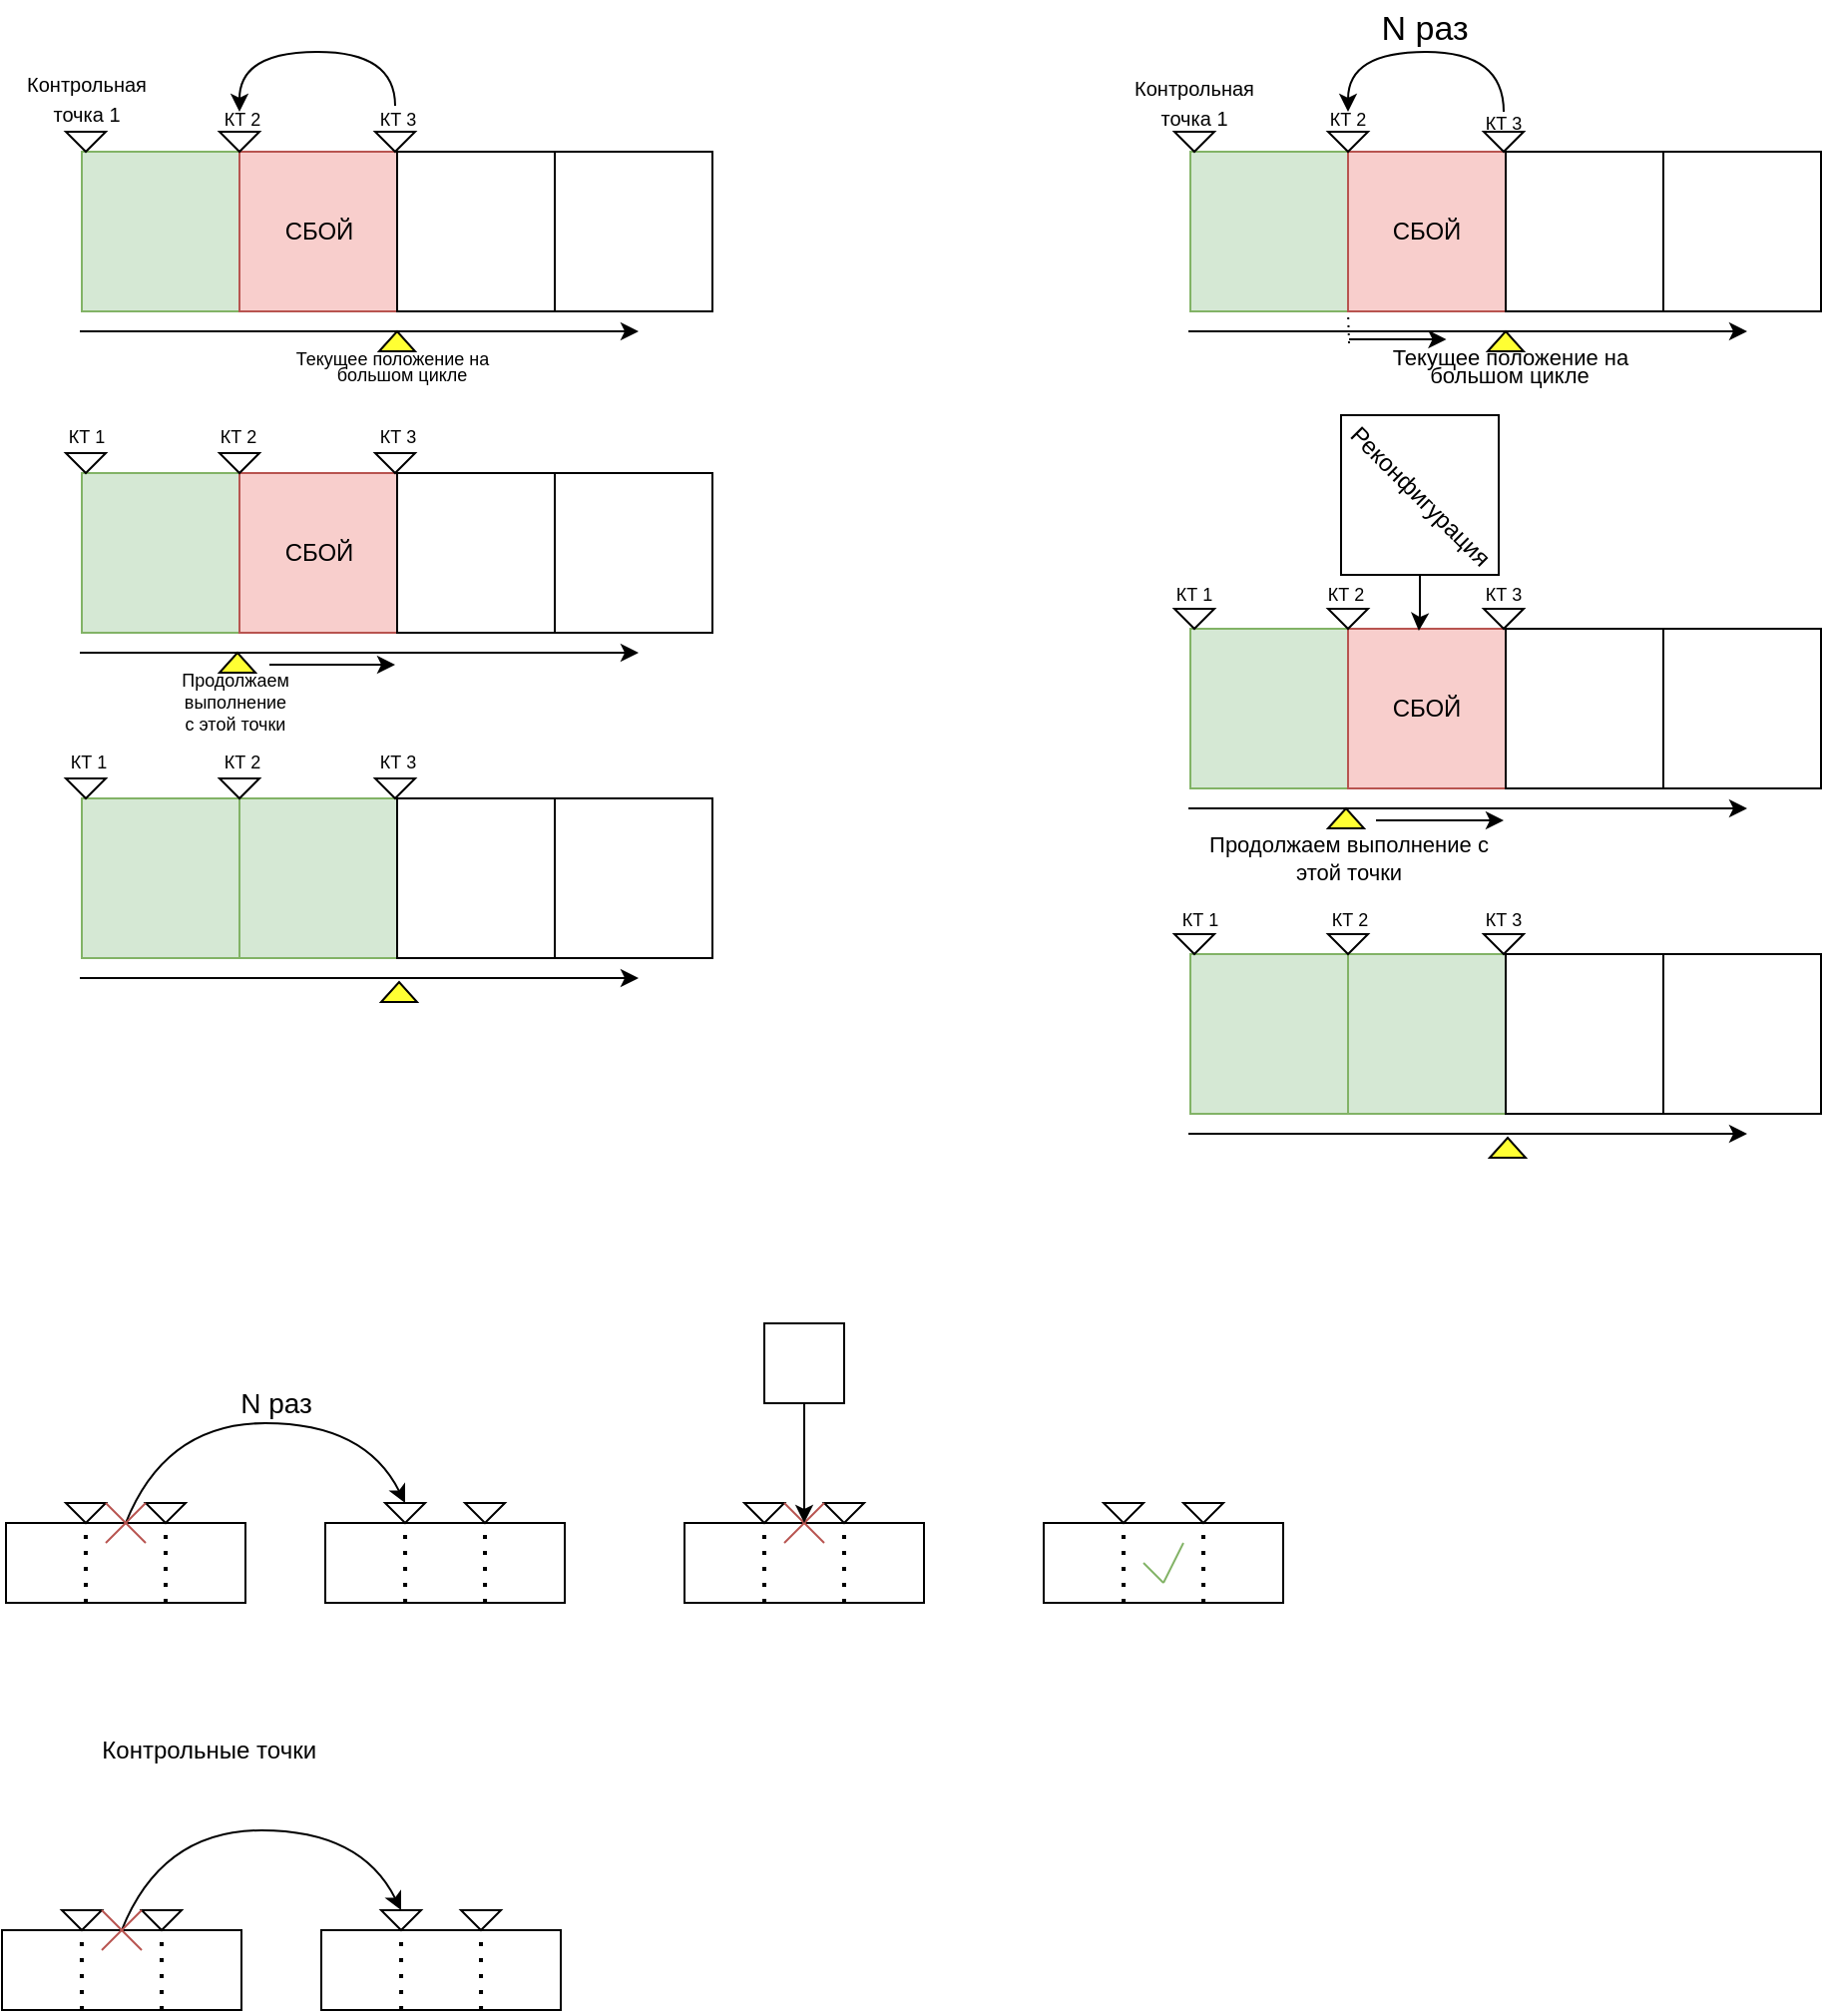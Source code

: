 <mxfile version="17.4.4" type="github">
  <diagram id="kUv60MwD6dkCK4IGCB6y" name="Page-1">
    <mxGraphModel dx="1426" dy="1112" grid="0" gridSize="10" guides="1" tooltips="1" connect="1" arrows="1" fold="1" page="0" pageScale="1" pageWidth="827" pageHeight="1169" background="none" math="0" shadow="0">
      <root>
        <mxCell id="0" />
        <mxCell id="1" parent="0" />
        <mxCell id="kLGDMWvkMEwNaBpiAJVr-1" value="" style="rounded=0;whiteSpace=wrap;html=1;" parent="1" vertex="1">
          <mxGeometry x="41" y="811" width="120" height="40" as="geometry" />
        </mxCell>
        <mxCell id="kLGDMWvkMEwNaBpiAJVr-2" value="" style="endArrow=none;dashed=1;html=1;dashPattern=1 3;strokeWidth=2;rounded=0;entryX=0.333;entryY=0;entryDx=0;entryDy=0;entryPerimeter=0;" parent="1" target="kLGDMWvkMEwNaBpiAJVr-1" edge="1">
          <mxGeometry width="50" height="50" relative="1" as="geometry">
            <mxPoint x="81" y="851" as="sourcePoint" />
            <mxPoint x="131" y="801" as="targetPoint" />
          </mxGeometry>
        </mxCell>
        <mxCell id="kLGDMWvkMEwNaBpiAJVr-3" value="" style="endArrow=none;dashed=1;html=1;dashPattern=1 3;strokeWidth=2;rounded=0;" parent="1" edge="1">
          <mxGeometry width="50" height="50" relative="1" as="geometry">
            <mxPoint x="121" y="851" as="sourcePoint" />
            <mxPoint x="121" y="811" as="targetPoint" />
          </mxGeometry>
        </mxCell>
        <mxCell id="kLGDMWvkMEwNaBpiAJVr-4" value="" style="triangle;whiteSpace=wrap;html=1;direction=south;" parent="1" vertex="1">
          <mxGeometry x="71" y="801" width="20" height="10" as="geometry" />
        </mxCell>
        <mxCell id="kLGDMWvkMEwNaBpiAJVr-5" value="" style="triangle;whiteSpace=wrap;html=1;direction=south;" parent="1" vertex="1">
          <mxGeometry x="111" y="801" width="20" height="10" as="geometry" />
        </mxCell>
        <mxCell id="kLGDMWvkMEwNaBpiAJVr-6" value="" style="rounded=0;whiteSpace=wrap;html=1;" parent="1" vertex="1">
          <mxGeometry x="201" y="811" width="120" height="40" as="geometry" />
        </mxCell>
        <mxCell id="kLGDMWvkMEwNaBpiAJVr-7" value="" style="endArrow=none;dashed=1;html=1;dashPattern=1 3;strokeWidth=2;rounded=0;entryX=0.333;entryY=0;entryDx=0;entryDy=0;entryPerimeter=0;" parent="1" edge="1">
          <mxGeometry width="50" height="50" relative="1" as="geometry">
            <mxPoint x="241.04" y="851" as="sourcePoint" />
            <mxPoint x="241.0" y="811" as="targetPoint" />
          </mxGeometry>
        </mxCell>
        <mxCell id="kLGDMWvkMEwNaBpiAJVr-8" value="" style="endArrow=none;dashed=1;html=1;dashPattern=1 3;strokeWidth=2;rounded=0;entryX=0.333;entryY=0;entryDx=0;entryDy=0;entryPerimeter=0;" parent="1" edge="1">
          <mxGeometry width="50" height="50" relative="1" as="geometry">
            <mxPoint x="281.04" y="851" as="sourcePoint" />
            <mxPoint x="281" y="811" as="targetPoint" />
          </mxGeometry>
        </mxCell>
        <mxCell id="kLGDMWvkMEwNaBpiAJVr-9" value="" style="triangle;whiteSpace=wrap;html=1;direction=south;" parent="1" vertex="1">
          <mxGeometry x="231" y="801" width="20" height="10" as="geometry" />
        </mxCell>
        <mxCell id="kLGDMWvkMEwNaBpiAJVr-10" value="" style="triangle;whiteSpace=wrap;html=1;direction=south;" parent="1" vertex="1">
          <mxGeometry x="271" y="801" width="20" height="10" as="geometry" />
        </mxCell>
        <mxCell id="kLGDMWvkMEwNaBpiAJVr-11" value="" style="curved=1;endArrow=classic;html=1;rounded=0;entryX=0;entryY=0.5;entryDx=0;entryDy=0;" parent="1" target="kLGDMWvkMEwNaBpiAJVr-9" edge="1">
          <mxGeometry width="50" height="50" relative="1" as="geometry">
            <mxPoint x="101" y="811" as="sourcePoint" />
            <mxPoint x="201" y="801" as="targetPoint" />
            <Array as="points">
              <mxPoint x="121" y="761" />
              <mxPoint x="221" y="761" />
            </Array>
          </mxGeometry>
        </mxCell>
        <mxCell id="kLGDMWvkMEwNaBpiAJVr-12" value="" style="endArrow=none;html=1;rounded=0;fillColor=#f8cecc;strokeColor=#b85450;" parent="1" edge="1">
          <mxGeometry width="50" height="50" relative="1" as="geometry">
            <mxPoint x="91" y="801" as="sourcePoint" />
            <mxPoint x="111" y="821" as="targetPoint" />
            <Array as="points">
              <mxPoint x="101" y="811" />
            </Array>
          </mxGeometry>
        </mxCell>
        <mxCell id="kLGDMWvkMEwNaBpiAJVr-13" value="" style="endArrow=none;html=1;rounded=0;fillColor=#f8cecc;strokeColor=#b85450;" parent="1" edge="1">
          <mxGeometry width="50" height="50" relative="1" as="geometry">
            <mxPoint x="91" y="821" as="sourcePoint" />
            <mxPoint x="111" y="801" as="targetPoint" />
          </mxGeometry>
        </mxCell>
        <mxCell id="kLGDMWvkMEwNaBpiAJVr-14" value="Контрольные точки&amp;nbsp;" style="text;html=1;align=center;verticalAlign=middle;resizable=0;points=[];autosize=1;strokeColor=none;fillColor=none;" parent="1" vertex="1">
          <mxGeometry x="81" y="711" width="130" height="20" as="geometry" />
        </mxCell>
        <mxCell id="NlPgxAXw65l1pPovX71C-1" value="" style="rounded=0;whiteSpace=wrap;html=1;" parent="1" vertex="1">
          <mxGeometry x="43" y="607" width="120" height="40" as="geometry" />
        </mxCell>
        <mxCell id="NlPgxAXw65l1pPovX71C-2" value="" style="endArrow=none;dashed=1;html=1;dashPattern=1 3;strokeWidth=2;rounded=0;entryX=0.333;entryY=0;entryDx=0;entryDy=0;entryPerimeter=0;" parent="1" target="NlPgxAXw65l1pPovX71C-1" edge="1">
          <mxGeometry width="50" height="50" relative="1" as="geometry">
            <mxPoint x="83" y="647" as="sourcePoint" />
            <mxPoint x="133" y="597" as="targetPoint" />
          </mxGeometry>
        </mxCell>
        <mxCell id="NlPgxAXw65l1pPovX71C-3" value="" style="endArrow=none;dashed=1;html=1;dashPattern=1 3;strokeWidth=2;rounded=0;" parent="1" edge="1">
          <mxGeometry width="50" height="50" relative="1" as="geometry">
            <mxPoint x="123" y="647" as="sourcePoint" />
            <mxPoint x="123" y="607" as="targetPoint" />
          </mxGeometry>
        </mxCell>
        <mxCell id="NlPgxAXw65l1pPovX71C-4" value="" style="triangle;whiteSpace=wrap;html=1;direction=south;" parent="1" vertex="1">
          <mxGeometry x="73" y="597" width="20" height="10" as="geometry" />
        </mxCell>
        <mxCell id="NlPgxAXw65l1pPovX71C-5" value="" style="triangle;whiteSpace=wrap;html=1;direction=south;" parent="1" vertex="1">
          <mxGeometry x="113" y="597" width="20" height="10" as="geometry" />
        </mxCell>
        <mxCell id="NlPgxAXw65l1pPovX71C-6" value="" style="rounded=0;whiteSpace=wrap;html=1;" parent="1" vertex="1">
          <mxGeometry x="203" y="607" width="120" height="40" as="geometry" />
        </mxCell>
        <mxCell id="NlPgxAXw65l1pPovX71C-7" value="" style="endArrow=none;dashed=1;html=1;dashPattern=1 3;strokeWidth=2;rounded=0;entryX=0.333;entryY=0;entryDx=0;entryDy=0;entryPerimeter=0;" parent="1" edge="1">
          <mxGeometry width="50" height="50" relative="1" as="geometry">
            <mxPoint x="243.04" y="647" as="sourcePoint" />
            <mxPoint x="243" y="607" as="targetPoint" />
          </mxGeometry>
        </mxCell>
        <mxCell id="NlPgxAXw65l1pPovX71C-8" value="" style="endArrow=none;dashed=1;html=1;dashPattern=1 3;strokeWidth=2;rounded=0;entryX=0.333;entryY=0;entryDx=0;entryDy=0;entryPerimeter=0;" parent="1" edge="1">
          <mxGeometry width="50" height="50" relative="1" as="geometry">
            <mxPoint x="283.04" y="647" as="sourcePoint" />
            <mxPoint x="283" y="607" as="targetPoint" />
          </mxGeometry>
        </mxCell>
        <mxCell id="NlPgxAXw65l1pPovX71C-9" value="" style="triangle;whiteSpace=wrap;html=1;direction=south;" parent="1" vertex="1">
          <mxGeometry x="233" y="597" width="20" height="10" as="geometry" />
        </mxCell>
        <mxCell id="NlPgxAXw65l1pPovX71C-10" value="" style="triangle;whiteSpace=wrap;html=1;direction=south;" parent="1" vertex="1">
          <mxGeometry x="273" y="597" width="20" height="10" as="geometry" />
        </mxCell>
        <mxCell id="NlPgxAXw65l1pPovX71C-11" value="" style="curved=1;endArrow=classic;html=1;rounded=0;entryX=0;entryY=0.5;entryDx=0;entryDy=0;" parent="1" target="NlPgxAXw65l1pPovX71C-9" edge="1">
          <mxGeometry width="50" height="50" relative="1" as="geometry">
            <mxPoint x="103" y="607" as="sourcePoint" />
            <mxPoint x="203" y="597" as="targetPoint" />
            <Array as="points">
              <mxPoint x="123" y="557" />
              <mxPoint x="223" y="557" />
            </Array>
          </mxGeometry>
        </mxCell>
        <mxCell id="NlPgxAXw65l1pPovX71C-12" value="" style="endArrow=none;html=1;rounded=0;fillColor=#f8cecc;strokeColor=#b85450;" parent="1" edge="1">
          <mxGeometry width="50" height="50" relative="1" as="geometry">
            <mxPoint x="93" y="597" as="sourcePoint" />
            <mxPoint x="113" y="617" as="targetPoint" />
            <Array as="points">
              <mxPoint x="103" y="607" />
            </Array>
          </mxGeometry>
        </mxCell>
        <mxCell id="NlPgxAXw65l1pPovX71C-13" value="" style="endArrow=none;html=1;rounded=0;fillColor=#f8cecc;strokeColor=#b85450;" parent="1" edge="1">
          <mxGeometry width="50" height="50" relative="1" as="geometry">
            <mxPoint x="93" y="617" as="sourcePoint" />
            <mxPoint x="113" y="597" as="targetPoint" />
          </mxGeometry>
        </mxCell>
        <mxCell id="NlPgxAXw65l1pPovX71C-15" value="N раз" style="text;html=1;align=center;verticalAlign=middle;resizable=0;points=[];autosize=1;strokeColor=none;fillColor=none;fontSize=14;" parent="1" vertex="1">
          <mxGeometry x="153" y="537" width="50" height="20" as="geometry" />
        </mxCell>
        <mxCell id="NlPgxAXw65l1pPovX71C-16" value="" style="rounded=0;whiteSpace=wrap;html=1;" parent="1" vertex="1">
          <mxGeometry x="383" y="607" width="120" height="40" as="geometry" />
        </mxCell>
        <mxCell id="NlPgxAXw65l1pPovX71C-17" value="" style="endArrow=none;dashed=1;html=1;dashPattern=1 3;strokeWidth=2;rounded=0;entryX=0.333;entryY=0;entryDx=0;entryDy=0;entryPerimeter=0;" parent="1" target="NlPgxAXw65l1pPovX71C-16" edge="1">
          <mxGeometry width="50" height="50" relative="1" as="geometry">
            <mxPoint x="423" y="647" as="sourcePoint" />
            <mxPoint x="473" y="597" as="targetPoint" />
          </mxGeometry>
        </mxCell>
        <mxCell id="NlPgxAXw65l1pPovX71C-18" value="" style="endArrow=none;dashed=1;html=1;dashPattern=1 3;strokeWidth=2;rounded=0;" parent="1" edge="1">
          <mxGeometry width="50" height="50" relative="1" as="geometry">
            <mxPoint x="463" y="647" as="sourcePoint" />
            <mxPoint x="463" y="607" as="targetPoint" />
          </mxGeometry>
        </mxCell>
        <mxCell id="NlPgxAXw65l1pPovX71C-19" value="" style="triangle;whiteSpace=wrap;html=1;direction=south;" parent="1" vertex="1">
          <mxGeometry x="413" y="597" width="20" height="10" as="geometry" />
        </mxCell>
        <mxCell id="NlPgxAXw65l1pPovX71C-20" value="" style="triangle;whiteSpace=wrap;html=1;direction=south;" parent="1" vertex="1">
          <mxGeometry x="453" y="597" width="20" height="10" as="geometry" />
        </mxCell>
        <mxCell id="NlPgxAXw65l1pPovX71C-21" value="" style="rounded=0;whiteSpace=wrap;html=1;" parent="1" vertex="1">
          <mxGeometry x="563" y="607" width="120" height="40" as="geometry" />
        </mxCell>
        <mxCell id="NlPgxAXw65l1pPovX71C-22" value="" style="endArrow=none;dashed=1;html=1;dashPattern=1 3;strokeWidth=2;rounded=0;entryX=0.333;entryY=0;entryDx=0;entryDy=0;entryPerimeter=0;" parent="1" edge="1">
          <mxGeometry width="50" height="50" relative="1" as="geometry">
            <mxPoint x="603.04" y="647" as="sourcePoint" />
            <mxPoint x="603" y="607" as="targetPoint" />
          </mxGeometry>
        </mxCell>
        <mxCell id="NlPgxAXw65l1pPovX71C-23" value="" style="endArrow=none;dashed=1;html=1;dashPattern=1 3;strokeWidth=2;rounded=0;entryX=0.333;entryY=0;entryDx=0;entryDy=0;entryPerimeter=0;" parent="1" edge="1">
          <mxGeometry width="50" height="50" relative="1" as="geometry">
            <mxPoint x="643.04" y="647" as="sourcePoint" />
            <mxPoint x="643" y="607" as="targetPoint" />
          </mxGeometry>
        </mxCell>
        <mxCell id="NlPgxAXw65l1pPovX71C-24" value="" style="triangle;whiteSpace=wrap;html=1;direction=south;" parent="1" vertex="1">
          <mxGeometry x="593" y="597" width="20" height="10" as="geometry" />
        </mxCell>
        <mxCell id="NlPgxAXw65l1pPovX71C-25" value="" style="triangle;whiteSpace=wrap;html=1;direction=south;" parent="1" vertex="1">
          <mxGeometry x="633" y="597" width="20" height="10" as="geometry" />
        </mxCell>
        <mxCell id="NlPgxAXw65l1pPovX71C-27" value="" style="endArrow=none;html=1;rounded=0;fillColor=#f8cecc;strokeColor=#b85450;" parent="1" edge="1">
          <mxGeometry width="50" height="50" relative="1" as="geometry">
            <mxPoint x="433" y="597" as="sourcePoint" />
            <mxPoint x="453" y="617" as="targetPoint" />
            <Array as="points">
              <mxPoint x="443" y="607" />
            </Array>
          </mxGeometry>
        </mxCell>
        <mxCell id="NlPgxAXw65l1pPovX71C-28" value="" style="endArrow=none;html=1;rounded=0;fillColor=#f8cecc;strokeColor=#b85450;" parent="1" edge="1">
          <mxGeometry width="50" height="50" relative="1" as="geometry">
            <mxPoint x="433" y="617" as="sourcePoint" />
            <mxPoint x="453" y="597" as="targetPoint" />
          </mxGeometry>
        </mxCell>
        <mxCell id="NlPgxAXw65l1pPovX71C-30" value="" style="whiteSpace=wrap;html=1;aspect=fixed;fontSize=14;fillColor=none;" parent="1" vertex="1">
          <mxGeometry x="423" y="507" width="40" height="40" as="geometry" />
        </mxCell>
        <mxCell id="NlPgxAXw65l1pPovX71C-31" value="" style="endArrow=classic;html=1;rounded=0;fontSize=14;exitX=0.5;exitY=1;exitDx=0;exitDy=0;" parent="1" source="NlPgxAXw65l1pPovX71C-30" edge="1">
          <mxGeometry width="50" height="50" relative="1" as="geometry">
            <mxPoint x="443" y="777" as="sourcePoint" />
            <mxPoint x="443" y="607" as="targetPoint" />
          </mxGeometry>
        </mxCell>
        <mxCell id="NlPgxAXw65l1pPovX71C-32" value="" style="endArrow=none;html=1;rounded=0;fontSize=14;fillColor=#d5e8d4;strokeColor=#82b366;" parent="1" edge="1">
          <mxGeometry width="50" height="50" relative="1" as="geometry">
            <mxPoint x="613" y="627" as="sourcePoint" />
            <mxPoint x="623" y="637" as="targetPoint" />
          </mxGeometry>
        </mxCell>
        <mxCell id="NlPgxAXw65l1pPovX71C-33" value="" style="endArrow=none;html=1;rounded=0;fontSize=14;fillColor=#d5e8d4;strokeColor=#82b366;" parent="1" edge="1">
          <mxGeometry width="50" height="50" relative="1" as="geometry">
            <mxPoint x="623" y="637.0" as="sourcePoint" />
            <mxPoint x="633" y="617" as="targetPoint" />
          </mxGeometry>
        </mxCell>
        <mxCell id="4syit33xoirIwZVw5A3h-1" value="" style="rounded=0;whiteSpace=wrap;html=1;fillColor=#d5e8d4;strokeColor=#82b366;" parent="1" vertex="1">
          <mxGeometry x="81" y="-80" width="79" height="80" as="geometry" />
        </mxCell>
        <mxCell id="4syit33xoirIwZVw5A3h-4" value="" style="rounded=0;whiteSpace=wrap;html=1;fillColor=#f8cecc;strokeColor=#b85450;" parent="1" vertex="1">
          <mxGeometry x="160" y="-80" width="79" height="80" as="geometry" />
        </mxCell>
        <mxCell id="4syit33xoirIwZVw5A3h-5" value="" style="rounded=0;whiteSpace=wrap;html=1;" parent="1" vertex="1">
          <mxGeometry x="239" y="-80" width="79" height="80" as="geometry" />
        </mxCell>
        <mxCell id="4syit33xoirIwZVw5A3h-9" value="" style="triangle;whiteSpace=wrap;html=1;direction=south;" parent="1" vertex="1">
          <mxGeometry x="150" y="-90" width="20" height="10" as="geometry" />
        </mxCell>
        <mxCell id="4syit33xoirIwZVw5A3h-10" value="" style="triangle;whiteSpace=wrap;html=1;direction=south;" parent="1" vertex="1">
          <mxGeometry x="228" y="-90" width="20" height="10" as="geometry" />
        </mxCell>
        <mxCell id="4syit33xoirIwZVw5A3h-11" value="" style="triangle;whiteSpace=wrap;html=1;direction=south;" parent="1" vertex="1">
          <mxGeometry x="73" y="-90" width="20" height="10" as="geometry" />
        </mxCell>
        <mxCell id="4syit33xoirIwZVw5A3h-12" value="&lt;font style=&quot;font-size: 10px&quot;&gt;Контрольная точка 1&lt;/font&gt;" style="text;html=1;strokeColor=none;fillColor=none;align=center;verticalAlign=middle;whiteSpace=wrap;rounded=0;" parent="1" vertex="1">
          <mxGeometry x="54.5" y="-112" width="57" height="10" as="geometry" />
        </mxCell>
        <mxCell id="4syit33xoirIwZVw5A3h-13" value="&lt;font style=&quot;font-size: 9px&quot;&gt;КТ 2&lt;/font&gt;" style="text;html=1;strokeColor=none;fillColor=none;align=center;verticalAlign=middle;whiteSpace=wrap;rounded=0;" parent="1" vertex="1">
          <mxGeometry x="133" y="-102" width="57" height="10" as="geometry" />
        </mxCell>
        <mxCell id="4syit33xoirIwZVw5A3h-14" value="&lt;font&gt;&lt;font style=&quot;font-size: 9px&quot;&gt;КТ 3&lt;/font&gt;&lt;br&gt;&lt;/font&gt;" style="text;html=1;strokeColor=none;fillColor=none;align=center;verticalAlign=middle;whiteSpace=wrap;rounded=0;" parent="1" vertex="1">
          <mxGeometry x="210.5" y="-102" width="57" height="10" as="geometry" />
        </mxCell>
        <mxCell id="4syit33xoirIwZVw5A3h-15" value="&lt;font style=&quot;font-size: 12px&quot;&gt;СБОЙ&lt;/font&gt;" style="text;html=1;strokeColor=none;fillColor=none;align=center;verticalAlign=middle;whiteSpace=wrap;rounded=0;fontSize=5;" parent="1" vertex="1">
          <mxGeometry x="169.5" y="-55" width="60" height="30" as="geometry" />
        </mxCell>
        <mxCell id="4syit33xoirIwZVw5A3h-16" value="" style="endArrow=classic;html=1;rounded=0;fontSize=12;" parent="1" edge="1">
          <mxGeometry width="50" height="50" relative="1" as="geometry">
            <mxPoint x="80" y="10" as="sourcePoint" />
            <mxPoint x="360" y="10" as="targetPoint" />
          </mxGeometry>
        </mxCell>
        <mxCell id="4syit33xoirIwZVw5A3h-18" value="" style="triangle;whiteSpace=wrap;html=1;fontSize=12;fillColor=#FFFF33;gradientColor=none;direction=north;" parent="1" vertex="1">
          <mxGeometry x="230" y="10" width="18" height="10" as="geometry" />
        </mxCell>
        <mxCell id="4syit33xoirIwZVw5A3h-19" value="" style="curved=1;endArrow=classic;html=1;rounded=0;fontSize=12;" parent="1" edge="1">
          <mxGeometry width="50" height="50" relative="1" as="geometry">
            <mxPoint x="238" y="-103" as="sourcePoint" />
            <mxPoint x="160" y="-100" as="targetPoint" />
            <Array as="points">
              <mxPoint x="238" y="-130" />
              <mxPoint x="160" y="-130" />
            </Array>
          </mxGeometry>
        </mxCell>
        <mxCell id="4syit33xoirIwZVw5A3h-20" value="&lt;font style=&quot;line-height: 0 ; font-size: 9px&quot;&gt;Текущее положение на&amp;nbsp;&lt;/font&gt;" style="text;html=1;strokeColor=none;fillColor=none;align=center;verticalAlign=middle;whiteSpace=wrap;rounded=0;fontSize=12;perimeterSpacing=0;" parent="1" vertex="1">
          <mxGeometry x="176" y="14" width="124" height="18" as="geometry" />
        </mxCell>
        <mxCell id="4syit33xoirIwZVw5A3h-21" value="" style="rounded=0;whiteSpace=wrap;html=1;fillColor=#d5e8d4;strokeColor=#82b366;" parent="1" vertex="1">
          <mxGeometry x="81" y="81" width="79" height="80" as="geometry" />
        </mxCell>
        <mxCell id="4syit33xoirIwZVw5A3h-22" value="" style="rounded=0;whiteSpace=wrap;html=1;fillColor=#f8cecc;strokeColor=#b85450;" parent="1" vertex="1">
          <mxGeometry x="160" y="81" width="79" height="80" as="geometry" />
        </mxCell>
        <mxCell id="4syit33xoirIwZVw5A3h-23" value="" style="rounded=0;whiteSpace=wrap;html=1;" parent="1" vertex="1">
          <mxGeometry x="239" y="81" width="79" height="80" as="geometry" />
        </mxCell>
        <mxCell id="4syit33xoirIwZVw5A3h-24" value="" style="triangle;whiteSpace=wrap;html=1;direction=south;" parent="1" vertex="1">
          <mxGeometry x="150" y="71" width="20" height="10" as="geometry" />
        </mxCell>
        <mxCell id="4syit33xoirIwZVw5A3h-25" value="" style="triangle;whiteSpace=wrap;html=1;direction=south;" parent="1" vertex="1">
          <mxGeometry x="228" y="71" width="20" height="10" as="geometry" />
        </mxCell>
        <mxCell id="4syit33xoirIwZVw5A3h-26" value="" style="triangle;whiteSpace=wrap;html=1;direction=south;" parent="1" vertex="1">
          <mxGeometry x="73" y="71" width="20" height="10" as="geometry" />
        </mxCell>
        <mxCell id="4syit33xoirIwZVw5A3h-27" value="&lt;font style=&quot;font-size: 9px&quot;&gt;КТ 1&lt;/font&gt;" style="text;html=1;strokeColor=none;fillColor=none;align=center;verticalAlign=middle;whiteSpace=wrap;rounded=0;" parent="1" vertex="1">
          <mxGeometry x="54.5" y="57" width="57" height="10" as="geometry" />
        </mxCell>
        <mxCell id="4syit33xoirIwZVw5A3h-30" value="&lt;font style=&quot;font-size: 12px&quot;&gt;СБОЙ&lt;/font&gt;" style="text;html=1;strokeColor=none;fillColor=none;align=center;verticalAlign=middle;whiteSpace=wrap;rounded=0;fontSize=5;" parent="1" vertex="1">
          <mxGeometry x="169.5" y="106" width="60" height="30" as="geometry" />
        </mxCell>
        <mxCell id="4syit33xoirIwZVw5A3h-31" value="" style="endArrow=classic;html=1;rounded=0;fontSize=12;" parent="1" edge="1">
          <mxGeometry width="50" height="50" relative="1" as="geometry">
            <mxPoint x="80" y="171" as="sourcePoint" />
            <mxPoint x="360" y="171" as="targetPoint" />
          </mxGeometry>
        </mxCell>
        <mxCell id="4syit33xoirIwZVw5A3h-32" value="" style="triangle;whiteSpace=wrap;html=1;fontSize=12;fillColor=#FFFF33;gradientColor=none;direction=north;" parent="1" vertex="1">
          <mxGeometry x="150" y="171" width="18" height="10" as="geometry" />
        </mxCell>
        <mxCell id="4syit33xoirIwZVw5A3h-35" value="&lt;font style=&quot;font-size: 9px&quot;&gt;Продолжаем выполнение с этой точки&lt;/font&gt;" style="text;html=1;strokeColor=none;fillColor=none;align=center;verticalAlign=middle;whiteSpace=wrap;rounded=0;fontSize=6;" parent="1" vertex="1">
          <mxGeometry x="128" y="181" width="60" height="30" as="geometry" />
        </mxCell>
        <mxCell id="4syit33xoirIwZVw5A3h-36" value="" style="rounded=0;whiteSpace=wrap;html=1;fillColor=#d5e8d4;strokeColor=#82b366;" parent="1" vertex="1">
          <mxGeometry x="81" y="244" width="79" height="80" as="geometry" />
        </mxCell>
        <mxCell id="4syit33xoirIwZVw5A3h-37" value="" style="rounded=0;whiteSpace=wrap;html=1;fillColor=#d5e8d4;strokeColor=#82b366;" parent="1" vertex="1">
          <mxGeometry x="160" y="244" width="79" height="80" as="geometry" />
        </mxCell>
        <mxCell id="4syit33xoirIwZVw5A3h-38" value="" style="rounded=0;whiteSpace=wrap;html=1;" parent="1" vertex="1">
          <mxGeometry x="239" y="244" width="79" height="80" as="geometry" />
        </mxCell>
        <mxCell id="4syit33xoirIwZVw5A3h-39" value="" style="triangle;whiteSpace=wrap;html=1;direction=south;" parent="1" vertex="1">
          <mxGeometry x="150" y="234" width="20" height="10" as="geometry" />
        </mxCell>
        <mxCell id="4syit33xoirIwZVw5A3h-40" value="" style="triangle;whiteSpace=wrap;html=1;direction=south;" parent="1" vertex="1">
          <mxGeometry x="228" y="234" width="20" height="10" as="geometry" />
        </mxCell>
        <mxCell id="4syit33xoirIwZVw5A3h-41" value="" style="triangle;whiteSpace=wrap;html=1;direction=south;" parent="1" vertex="1">
          <mxGeometry x="73" y="234" width="20" height="10" as="geometry" />
        </mxCell>
        <mxCell id="4syit33xoirIwZVw5A3h-46" value="" style="endArrow=classic;html=1;rounded=0;fontSize=12;" parent="1" edge="1">
          <mxGeometry width="50" height="50" relative="1" as="geometry">
            <mxPoint x="80" y="334.0" as="sourcePoint" />
            <mxPoint x="360" y="334.0" as="targetPoint" />
          </mxGeometry>
        </mxCell>
        <mxCell id="4syit33xoirIwZVw5A3h-47" value="" style="triangle;whiteSpace=wrap;html=1;fontSize=12;fillColor=#FFFF33;gradientColor=none;direction=north;" parent="1" vertex="1">
          <mxGeometry x="231" y="336" width="18" height="10" as="geometry" />
        </mxCell>
        <mxCell id="4syit33xoirIwZVw5A3h-49" value="" style="endArrow=classic;html=1;rounded=0;fontSize=6;" parent="1" edge="1">
          <mxGeometry width="50" height="50" relative="1" as="geometry">
            <mxPoint x="175" y="177" as="sourcePoint" />
            <mxPoint x="238" y="177" as="targetPoint" />
          </mxGeometry>
        </mxCell>
        <mxCell id="4syit33xoirIwZVw5A3h-50" value="" style="rounded=0;whiteSpace=wrap;html=1;" parent="1" vertex="1">
          <mxGeometry x="318" y="-80" width="79" height="80" as="geometry" />
        </mxCell>
        <mxCell id="4syit33xoirIwZVw5A3h-51" value="" style="rounded=0;whiteSpace=wrap;html=1;" parent="1" vertex="1">
          <mxGeometry x="318" y="81" width="79" height="80" as="geometry" />
        </mxCell>
        <mxCell id="4syit33xoirIwZVw5A3h-52" value="" style="rounded=0;whiteSpace=wrap;html=1;" parent="1" vertex="1">
          <mxGeometry x="318" y="244" width="79" height="80" as="geometry" />
        </mxCell>
        <mxCell id="cr0zZFaSnQ3c5hLYTwQ3-2" value="" style="rounded=0;whiteSpace=wrap;html=1;fillColor=#d5e8d4;strokeColor=#82b366;" parent="1" vertex="1">
          <mxGeometry x="636.5" y="-80" width="79" height="80" as="geometry" />
        </mxCell>
        <mxCell id="cr0zZFaSnQ3c5hLYTwQ3-3" value="" style="rounded=0;whiteSpace=wrap;html=1;fillColor=#f8cecc;strokeColor=#b85450;" parent="1" vertex="1">
          <mxGeometry x="715.5" y="-80" width="79" height="80" as="geometry" />
        </mxCell>
        <mxCell id="cr0zZFaSnQ3c5hLYTwQ3-4" value="" style="rounded=0;whiteSpace=wrap;html=1;" parent="1" vertex="1">
          <mxGeometry x="794.5" y="-80" width="79" height="80" as="geometry" />
        </mxCell>
        <mxCell id="cr0zZFaSnQ3c5hLYTwQ3-5" value="" style="triangle;whiteSpace=wrap;html=1;direction=south;" parent="1" vertex="1">
          <mxGeometry x="705.5" y="-90" width="20" height="10" as="geometry" />
        </mxCell>
        <mxCell id="cr0zZFaSnQ3c5hLYTwQ3-6" value="" style="triangle;whiteSpace=wrap;html=1;direction=south;" parent="1" vertex="1">
          <mxGeometry x="783.5" y="-90" width="20" height="10" as="geometry" />
        </mxCell>
        <mxCell id="cr0zZFaSnQ3c5hLYTwQ3-7" value="" style="triangle;whiteSpace=wrap;html=1;direction=south;" parent="1" vertex="1">
          <mxGeometry x="628.5" y="-90" width="20" height="10" as="geometry" />
        </mxCell>
        <mxCell id="cr0zZFaSnQ3c5hLYTwQ3-11" value="&lt;font style=&quot;font-size: 12px&quot;&gt;СБОЙ&lt;/font&gt;" style="text;html=1;strokeColor=none;fillColor=none;align=center;verticalAlign=middle;whiteSpace=wrap;rounded=0;fontSize=5;" parent="1" vertex="1">
          <mxGeometry x="725" y="-55" width="60" height="30" as="geometry" />
        </mxCell>
        <mxCell id="cr0zZFaSnQ3c5hLYTwQ3-12" value="" style="endArrow=classic;html=1;rounded=0;fontSize=12;" parent="1" edge="1">
          <mxGeometry width="50" height="50" relative="1" as="geometry">
            <mxPoint x="635.5" y="10" as="sourcePoint" />
            <mxPoint x="915.5" y="10" as="targetPoint" />
          </mxGeometry>
        </mxCell>
        <mxCell id="cr0zZFaSnQ3c5hLYTwQ3-13" value="" style="triangle;whiteSpace=wrap;html=1;fontSize=12;fillColor=#FFFF33;gradientColor=none;direction=north;" parent="1" vertex="1">
          <mxGeometry x="785.5" y="10" width="18" height="10" as="geometry" />
        </mxCell>
        <mxCell id="cr0zZFaSnQ3c5hLYTwQ3-14" value="" style="curved=1;endArrow=classic;html=1;rounded=0;fontSize=12;" parent="1" edge="1">
          <mxGeometry width="50" height="50" relative="1" as="geometry">
            <mxPoint x="793.5" y="-100" as="sourcePoint" />
            <mxPoint x="715.5" y="-100" as="targetPoint" />
            <Array as="points">
              <mxPoint x="793.5" y="-130" />
              <mxPoint x="715.5" y="-130" />
            </Array>
          </mxGeometry>
        </mxCell>
        <mxCell id="cr0zZFaSnQ3c5hLYTwQ3-16" value="" style="rounded=0;whiteSpace=wrap;html=1;fillColor=#d5e8d4;strokeColor=#82b366;" parent="1" vertex="1">
          <mxGeometry x="636.5" y="159" width="79" height="80" as="geometry" />
        </mxCell>
        <mxCell id="cr0zZFaSnQ3c5hLYTwQ3-17" value="" style="rounded=0;whiteSpace=wrap;html=1;fillColor=#f8cecc;strokeColor=#b85450;" parent="1" vertex="1">
          <mxGeometry x="715.5" y="159" width="79" height="80" as="geometry" />
        </mxCell>
        <mxCell id="cr0zZFaSnQ3c5hLYTwQ3-18" value="" style="rounded=0;whiteSpace=wrap;html=1;" parent="1" vertex="1">
          <mxGeometry x="794.5" y="159" width="79" height="80" as="geometry" />
        </mxCell>
        <mxCell id="cr0zZFaSnQ3c5hLYTwQ3-19" value="" style="triangle;whiteSpace=wrap;html=1;direction=south;" parent="1" vertex="1">
          <mxGeometry x="705.5" y="149" width="20" height="10" as="geometry" />
        </mxCell>
        <mxCell id="cr0zZFaSnQ3c5hLYTwQ3-20" value="" style="triangle;whiteSpace=wrap;html=1;direction=south;" parent="1" vertex="1">
          <mxGeometry x="783.5" y="149" width="20" height="10" as="geometry" />
        </mxCell>
        <mxCell id="cr0zZFaSnQ3c5hLYTwQ3-21" value="" style="triangle;whiteSpace=wrap;html=1;direction=south;" parent="1" vertex="1">
          <mxGeometry x="628.5" y="149" width="20" height="10" as="geometry" />
        </mxCell>
        <mxCell id="cr0zZFaSnQ3c5hLYTwQ3-25" value="&lt;font style=&quot;font-size: 12px&quot;&gt;СБОЙ&lt;/font&gt;" style="text;html=1;strokeColor=none;fillColor=none;align=center;verticalAlign=middle;whiteSpace=wrap;rounded=0;fontSize=5;" parent="1" vertex="1">
          <mxGeometry x="725" y="184" width="60" height="30" as="geometry" />
        </mxCell>
        <mxCell id="cr0zZFaSnQ3c5hLYTwQ3-26" value="" style="endArrow=classic;html=1;rounded=0;fontSize=12;" parent="1" edge="1">
          <mxGeometry width="50" height="50" relative="1" as="geometry">
            <mxPoint x="635.5" y="249" as="sourcePoint" />
            <mxPoint x="915.5" y="249" as="targetPoint" />
          </mxGeometry>
        </mxCell>
        <mxCell id="cr0zZFaSnQ3c5hLYTwQ3-27" value="" style="triangle;whiteSpace=wrap;html=1;fontSize=12;fillColor=#FFFF33;gradientColor=none;direction=north;" parent="1" vertex="1">
          <mxGeometry x="705.5" y="249" width="18" height="10" as="geometry" />
        </mxCell>
        <mxCell id="cr0zZFaSnQ3c5hLYTwQ3-29" value="" style="rounded=0;whiteSpace=wrap;html=1;fillColor=#d5e8d4;strokeColor=#82b366;" parent="1" vertex="1">
          <mxGeometry x="636.5" y="322" width="79" height="80" as="geometry" />
        </mxCell>
        <mxCell id="cr0zZFaSnQ3c5hLYTwQ3-30" value="" style="rounded=0;whiteSpace=wrap;html=1;fillColor=#d5e8d4;strokeColor=#82b366;" parent="1" vertex="1">
          <mxGeometry x="715.5" y="322" width="79" height="80" as="geometry" />
        </mxCell>
        <mxCell id="cr0zZFaSnQ3c5hLYTwQ3-31" value="" style="rounded=0;whiteSpace=wrap;html=1;" parent="1" vertex="1">
          <mxGeometry x="794.5" y="322" width="79" height="80" as="geometry" />
        </mxCell>
        <mxCell id="cr0zZFaSnQ3c5hLYTwQ3-32" value="" style="triangle;whiteSpace=wrap;html=1;direction=south;" parent="1" vertex="1">
          <mxGeometry x="705.5" y="312" width="20" height="10" as="geometry" />
        </mxCell>
        <mxCell id="cr0zZFaSnQ3c5hLYTwQ3-33" value="" style="triangle;whiteSpace=wrap;html=1;direction=south;" parent="1" vertex="1">
          <mxGeometry x="783.5" y="312" width="20" height="10" as="geometry" />
        </mxCell>
        <mxCell id="cr0zZFaSnQ3c5hLYTwQ3-34" value="" style="triangle;whiteSpace=wrap;html=1;direction=south;" parent="1" vertex="1">
          <mxGeometry x="628.5" y="312" width="20" height="10" as="geometry" />
        </mxCell>
        <mxCell id="cr0zZFaSnQ3c5hLYTwQ3-38" value="" style="endArrow=classic;html=1;rounded=0;fontSize=12;" parent="1" edge="1">
          <mxGeometry width="50" height="50" relative="1" as="geometry">
            <mxPoint x="635.5" y="412" as="sourcePoint" />
            <mxPoint x="915.5" y="412" as="targetPoint" />
          </mxGeometry>
        </mxCell>
        <mxCell id="cr0zZFaSnQ3c5hLYTwQ3-39" value="" style="triangle;whiteSpace=wrap;html=1;fontSize=12;fillColor=#FFFF33;gradientColor=none;direction=north;" parent="1" vertex="1">
          <mxGeometry x="786.5" y="414" width="18" height="10" as="geometry" />
        </mxCell>
        <mxCell id="cr0zZFaSnQ3c5hLYTwQ3-40" value="" style="endArrow=classic;html=1;rounded=0;fontSize=6;exitX=0.75;exitY=0;exitDx=0;exitDy=0;" parent="1" edge="1">
          <mxGeometry width="50" height="50" relative="1" as="geometry">
            <mxPoint x="729.5" y="255" as="sourcePoint" />
            <mxPoint x="793.5" y="255" as="targetPoint" />
          </mxGeometry>
        </mxCell>
        <mxCell id="cr0zZFaSnQ3c5hLYTwQ3-41" value="" style="rounded=0;whiteSpace=wrap;html=1;" parent="1" vertex="1">
          <mxGeometry x="873.5" y="-80" width="79" height="80" as="geometry" />
        </mxCell>
        <mxCell id="cr0zZFaSnQ3c5hLYTwQ3-42" value="" style="rounded=0;whiteSpace=wrap;html=1;" parent="1" vertex="1">
          <mxGeometry x="873.5" y="159" width="79" height="80" as="geometry" />
        </mxCell>
        <mxCell id="cr0zZFaSnQ3c5hLYTwQ3-43" value="" style="rounded=0;whiteSpace=wrap;html=1;" parent="1" vertex="1">
          <mxGeometry x="873.5" y="322" width="79" height="80" as="geometry" />
        </mxCell>
        <mxCell id="cr0zZFaSnQ3c5hLYTwQ3-44" value="N раз" style="text;html=1;strokeColor=none;fillColor=none;align=center;verticalAlign=middle;whiteSpace=wrap;rounded=0;fontSize=17;" parent="1" vertex="1">
          <mxGeometry x="723.5" y="-156" width="60" height="30" as="geometry" />
        </mxCell>
        <mxCell id="cr0zZFaSnQ3c5hLYTwQ3-45" value="" style="endArrow=classic;html=1;rounded=0;fontSize=17;entryX=0.25;entryY=0;entryDx=0;entryDy=0;" parent="1" edge="1">
          <mxGeometry width="50" height="50" relative="1" as="geometry">
            <mxPoint x="716" y="14" as="sourcePoint" />
            <mxPoint x="764.75" y="14" as="targetPoint" />
            <Array as="points">
              <mxPoint x="736" y="14" />
            </Array>
          </mxGeometry>
        </mxCell>
        <mxCell id="cr0zZFaSnQ3c5hLYTwQ3-46" value="" style="endArrow=none;dashed=1;html=1;dashPattern=1 3;strokeWidth=1;rounded=0;fontSize=17;entryX=0;entryY=1;entryDx=0;entryDy=0;" parent="1" target="cr0zZFaSnQ3c5hLYTwQ3-3" edge="1">
          <mxGeometry width="50" height="50" relative="1" as="geometry">
            <mxPoint x="716" y="16" as="sourcePoint" />
            <mxPoint x="877" y="3" as="targetPoint" />
          </mxGeometry>
        </mxCell>
        <mxCell id="cr0zZFaSnQ3c5hLYTwQ3-48" style="edgeStyle=orthogonalEdgeStyle;rounded=0;orthogonalLoop=1;jettySize=auto;html=1;entryX=0.449;entryY=0.013;entryDx=0;entryDy=0;entryPerimeter=0;fontSize=17;strokeWidth=1;" parent="1" source="cr0zZFaSnQ3c5hLYTwQ3-47" target="cr0zZFaSnQ3c5hLYTwQ3-17" edge="1">
          <mxGeometry relative="1" as="geometry" />
        </mxCell>
        <mxCell id="cr0zZFaSnQ3c5hLYTwQ3-47" value="" style="rounded=0;whiteSpace=wrap;html=1;" parent="1" vertex="1">
          <mxGeometry x="712" y="52" width="79" height="80" as="geometry" />
        </mxCell>
        <mxCell id="cr0zZFaSnQ3c5hLYTwQ3-49" value="&lt;font style=&quot;font-size: 12px&quot;&gt;Реконфигурация&lt;/font&gt;" style="text;html=1;strokeColor=none;fillColor=none;align=center;verticalAlign=middle;whiteSpace=wrap;rounded=0;fontSize=17;rotation=45;" parent="1" vertex="1">
          <mxGeometry x="725" y="79" width="54.5" height="26" as="geometry" />
        </mxCell>
        <mxCell id="-7Xf2w5n8X77WCNEskZ9-2" value="&lt;font style=&quot;font-size: 9px&quot;&gt;КТ 2&lt;/font&gt;" style="text;html=1;strokeColor=none;fillColor=none;align=center;verticalAlign=middle;whiteSpace=wrap;rounded=0;" parent="1" vertex="1">
          <mxGeometry x="131" y="57" width="57" height="10" as="geometry" />
        </mxCell>
        <mxCell id="-7Xf2w5n8X77WCNEskZ9-3" value="&lt;font&gt;&lt;font style=&quot;font-size: 9px&quot;&gt;КТ 3&lt;/font&gt;&lt;br&gt;&lt;/font&gt;" style="text;html=1;strokeColor=none;fillColor=none;align=center;verticalAlign=middle;whiteSpace=wrap;rounded=0;" parent="1" vertex="1">
          <mxGeometry x="211" y="57" width="57" height="10" as="geometry" />
        </mxCell>
        <mxCell id="-7Xf2w5n8X77WCNEskZ9-4" value="&lt;font&gt;&lt;font style=&quot;font-size: 9px&quot;&gt;КТ 3&lt;/font&gt;&lt;br&gt;&lt;/font&gt;" style="text;html=1;strokeColor=none;fillColor=none;align=center;verticalAlign=middle;whiteSpace=wrap;rounded=0;" parent="1" vertex="1">
          <mxGeometry x="211" y="220" width="57" height="10" as="geometry" />
        </mxCell>
        <mxCell id="-7Xf2w5n8X77WCNEskZ9-5" value="&lt;font style=&quot;font-size: 9px&quot;&gt;КТ 2&lt;/font&gt;" style="text;html=1;strokeColor=none;fillColor=none;align=center;verticalAlign=middle;whiteSpace=wrap;rounded=0;" parent="1" vertex="1">
          <mxGeometry x="133" y="220" width="57" height="10" as="geometry" />
        </mxCell>
        <mxCell id="-7Xf2w5n8X77WCNEskZ9-7" value="&lt;font style=&quot;font-size: 9px&quot;&gt;КТ 1&lt;/font&gt;" style="text;html=1;strokeColor=none;fillColor=none;align=center;verticalAlign=middle;whiteSpace=wrap;rounded=0;" parent="1" vertex="1">
          <mxGeometry x="56" y="220" width="57" height="10" as="geometry" />
        </mxCell>
        <mxCell id="-7Xf2w5n8X77WCNEskZ9-8" value="&lt;font style=&quot;font-size: 10px&quot;&gt;Контрольная точка 1&lt;/font&gt;" style="text;html=1;strokeColor=none;fillColor=none;align=center;verticalAlign=middle;whiteSpace=wrap;rounded=0;" parent="1" vertex="1">
          <mxGeometry x="610" y="-110" width="57" height="10" as="geometry" />
        </mxCell>
        <mxCell id="-7Xf2w5n8X77WCNEskZ9-9" value="&lt;font style=&quot;font-size: 9px&quot;&gt;КТ 2&lt;/font&gt;" style="text;html=1;strokeColor=none;fillColor=none;align=center;verticalAlign=middle;whiteSpace=wrap;rounded=0;" parent="1" vertex="1">
          <mxGeometry x="687" y="-102" width="57" height="10" as="geometry" />
        </mxCell>
        <mxCell id="-7Xf2w5n8X77WCNEskZ9-10" value="&lt;font&gt;&lt;font style=&quot;font-size: 9px&quot;&gt;КТ 3&lt;/font&gt;&lt;br&gt;&lt;/font&gt;" style="text;html=1;strokeColor=none;fillColor=none;align=center;verticalAlign=middle;whiteSpace=wrap;rounded=0;" parent="1" vertex="1">
          <mxGeometry x="765" y="-100" width="57" height="10" as="geometry" />
        </mxCell>
        <mxCell id="-7Xf2w5n8X77WCNEskZ9-11" value="&lt;font style=&quot;font-size: 9px&quot;&gt;КТ 1&lt;/font&gt;" style="text;html=1;strokeColor=none;fillColor=none;align=center;verticalAlign=middle;whiteSpace=wrap;rounded=0;" parent="1" vertex="1">
          <mxGeometry x="610" y="136" width="57" height="10" as="geometry" />
        </mxCell>
        <mxCell id="-7Xf2w5n8X77WCNEskZ9-12" value="&lt;font style=&quot;font-size: 9px&quot;&gt;КТ 2&lt;/font&gt;" style="text;html=1;strokeColor=none;fillColor=none;align=center;verticalAlign=middle;whiteSpace=wrap;rounded=0;" parent="1" vertex="1">
          <mxGeometry x="686" y="136" width="57" height="10" as="geometry" />
        </mxCell>
        <mxCell id="-7Xf2w5n8X77WCNEskZ9-13" value="&lt;font&gt;&lt;font style=&quot;font-size: 9px&quot;&gt;КТ 3&lt;/font&gt;&lt;br&gt;&lt;/font&gt;" style="text;html=1;strokeColor=none;fillColor=none;align=center;verticalAlign=middle;whiteSpace=wrap;rounded=0;" parent="1" vertex="1">
          <mxGeometry x="765" y="136" width="57" height="10" as="geometry" />
        </mxCell>
        <mxCell id="-7Xf2w5n8X77WCNEskZ9-14" value="&lt;font style=&quot;font-size: 9px&quot;&gt;КТ 1&lt;/font&gt;" style="text;html=1;strokeColor=none;fillColor=none;align=center;verticalAlign=middle;whiteSpace=wrap;rounded=0;" parent="1" vertex="1">
          <mxGeometry x="613" y="299" width="57" height="10" as="geometry" />
        </mxCell>
        <mxCell id="-7Xf2w5n8X77WCNEskZ9-15" value="&lt;font style=&quot;font-size: 9px&quot;&gt;КТ 2&lt;/font&gt;" style="text;html=1;strokeColor=none;fillColor=none;align=center;verticalAlign=middle;whiteSpace=wrap;rounded=0;" parent="1" vertex="1">
          <mxGeometry x="687.5" y="299" width="57" height="10" as="geometry" />
        </mxCell>
        <mxCell id="-7Xf2w5n8X77WCNEskZ9-16" value="&lt;font&gt;&lt;font style=&quot;font-size: 9px&quot;&gt;КТ 3&lt;/font&gt;&lt;br&gt;&lt;/font&gt;" style="text;html=1;strokeColor=none;fillColor=none;align=center;verticalAlign=middle;whiteSpace=wrap;rounded=0;" parent="1" vertex="1">
          <mxGeometry x="765" y="299" width="57" height="10" as="geometry" />
        </mxCell>
        <mxCell id="-7Xf2w5n8X77WCNEskZ9-17" value="&lt;span&gt;&lt;font style=&quot;font-size: 9px&quot;&gt;большом цикле&lt;/font&gt;&lt;/span&gt;" style="text;html=1;align=center;verticalAlign=middle;resizable=0;points=[];autosize=1;strokeColor=none;fillColor=none;fontSize=8;" parent="1" vertex="1">
          <mxGeometry x="202.5" y="24" width="76" height="15" as="geometry" />
        </mxCell>
        <mxCell id="-7Xf2w5n8X77WCNEskZ9-18" value="&lt;font style=&quot;line-height: 0 ; font-size: 11px&quot;&gt;Текущее положение на&amp;nbsp;&lt;/font&gt;" style="text;html=1;strokeColor=none;fillColor=none;align=center;verticalAlign=middle;whiteSpace=wrap;rounded=0;fontSize=12;perimeterSpacing=0;" parent="1" vertex="1">
          <mxGeometry x="727" y="14" width="143" height="18" as="geometry" />
        </mxCell>
        <mxCell id="-7Xf2w5n8X77WCNEskZ9-19" value="&lt;span&gt;&lt;font style=&quot;font-size: 11px&quot;&gt;большом цикле&lt;/font&gt;&lt;/span&gt;" style="text;html=1;align=center;verticalAlign=middle;resizable=0;points=[];autosize=1;strokeColor=none;fillColor=none;fontSize=8;" parent="1" vertex="1">
          <mxGeometry x="750.5" y="24" width="90" height="15" as="geometry" />
        </mxCell>
        <mxCell id="-7Xf2w5n8X77WCNEskZ9-20" value="&lt;font style=&quot;font-size: 11px&quot;&gt;Продолжаем выполнение с этой точки&lt;/font&gt;" style="text;html=1;strokeColor=none;fillColor=none;align=center;verticalAlign=middle;whiteSpace=wrap;rounded=0;fontSize=6;" parent="1" vertex="1">
          <mxGeometry x="641.75" y="259" width="147.5" height="30" as="geometry" />
        </mxCell>
      </root>
    </mxGraphModel>
  </diagram>
</mxfile>
